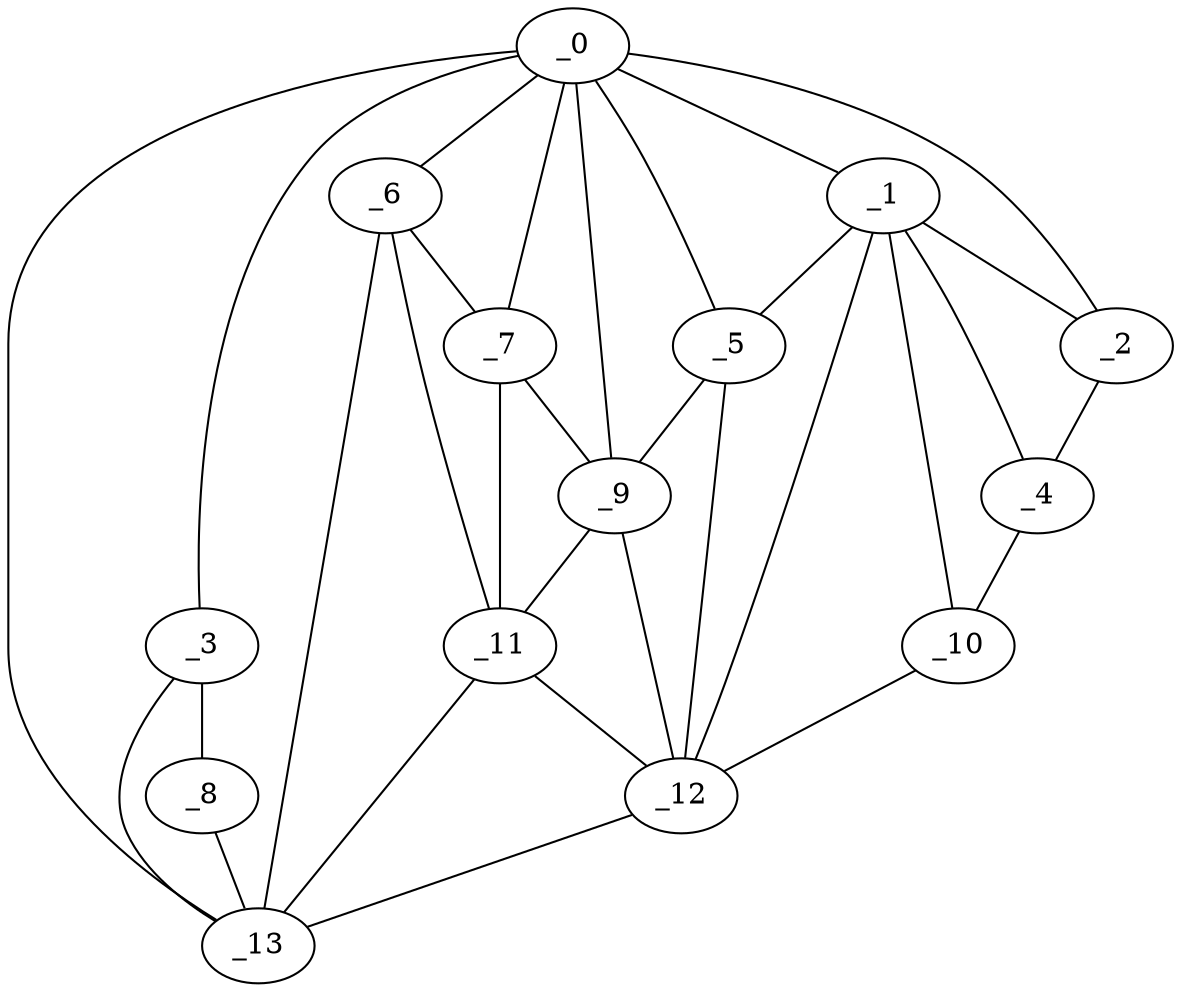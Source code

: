 graph "obj90__285.gxl" {
	_0	 [x=50,
		y=49];
	_1	 [x=53,
		y=117];
	_0 -- _1	 [valence=2];
	_2	 [x=53,
		y=125];
	_0 -- _2	 [valence=1];
	_3	 [x=62,
		y=18];
	_0 -- _3	 [valence=1];
	_5	 [x=75,
		y=98];
	_0 -- _5	 [valence=2];
	_6	 [x=77,
		y=52];
	_0 -- _6	 [valence=2];
	_7	 [x=77,
		y=63];
	_0 -- _7	 [valence=1];
	_9	 [x=79,
		y=85];
	_0 -- _9	 [valence=2];
	_13	 [x=82,
		y=38];
	_0 -- _13	 [valence=2];
	_1 -- _2	 [valence=2];
	_4	 [x=70,
		y=126];
	_1 -- _4	 [valence=2];
	_1 -- _5	 [valence=2];
	_10	 [x=80,
		y=116];
	_1 -- _10	 [valence=2];
	_12	 [x=81,
		y=108];
	_1 -- _12	 [valence=2];
	_2 -- _4	 [valence=1];
	_8	 [x=78,
		y=3];
	_3 -- _8	 [valence=1];
	_3 -- _13	 [valence=1];
	_4 -- _10	 [valence=1];
	_5 -- _9	 [valence=2];
	_5 -- _12	 [valence=2];
	_6 -- _7	 [valence=2];
	_11	 [x=81,
		y=72];
	_6 -- _11	 [valence=2];
	_6 -- _13	 [valence=2];
	_7 -- _9	 [valence=2];
	_7 -- _11	 [valence=1];
	_8 -- _13	 [valence=1];
	_9 -- _11	 [valence=1];
	_9 -- _12	 [valence=2];
	_10 -- _12	 [valence=1];
	_11 -- _12	 [valence=2];
	_11 -- _13	 [valence=1];
	_12 -- _13	 [valence=1];
}

